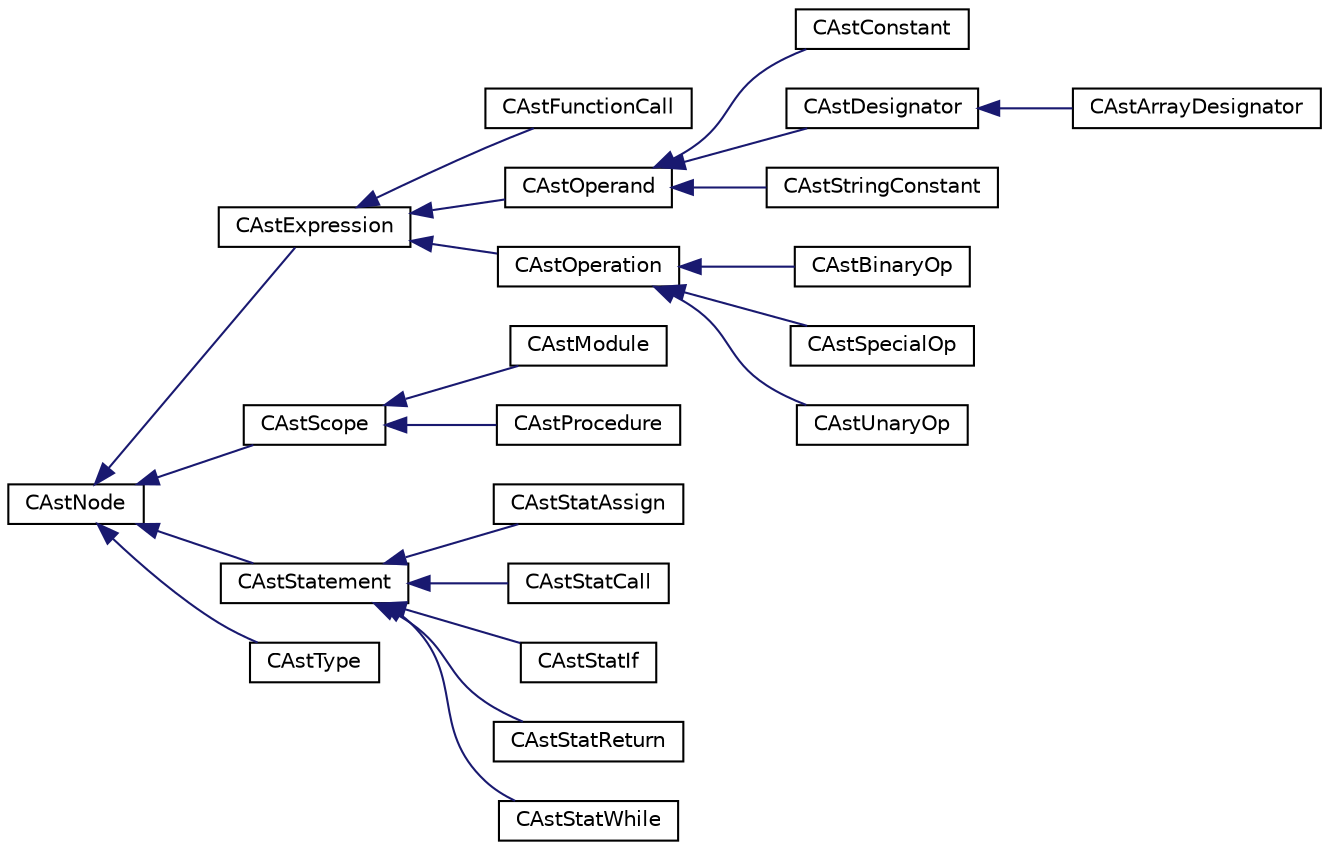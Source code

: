 digraph "Graphical Class Hierarchy"
{
  edge [fontname="Helvetica",fontsize="10",labelfontname="Helvetica",labelfontsize="10"];
  node [fontname="Helvetica",fontsize="10",shape=record];
  rankdir="LR";
  Node0 [label="CAstNode",height=0.2,width=0.4,color="black", fillcolor="white", style="filled",URL="$classCAstNode.html",tooltip="AST base node. "];
  Node0 -> Node1 [dir="back",color="midnightblue",fontsize="10",style="solid",fontname="Helvetica"];
  Node1 [label="CAstExpression",height=0.2,width=0.4,color="black", fillcolor="white", style="filled",URL="$classCAstExpression.html",tooltip="AST expression node. "];
  Node1 -> Node2 [dir="back",color="midnightblue",fontsize="10",style="solid",fontname="Helvetica"];
  Node2 [label="CAstFunctionCall",height=0.2,width=0.4,color="black", fillcolor="white", style="filled",URL="$classCAstFunctionCall.html",tooltip="AST function call node. "];
  Node1 -> Node3 [dir="back",color="midnightblue",fontsize="10",style="solid",fontname="Helvetica"];
  Node3 [label="CAstOperand",height=0.2,width=0.4,color="black", fillcolor="white", style="filled",URL="$classCAstOperand.html",tooltip="AST operand node. "];
  Node3 -> Node4 [dir="back",color="midnightblue",fontsize="10",style="solid",fontname="Helvetica"];
  Node4 [label="CAstConstant",height=0.2,width=0.4,color="black", fillcolor="white", style="filled",URL="$classCAstConstant.html",tooltip="AST constant operand node. "];
  Node3 -> Node5 [dir="back",color="midnightblue",fontsize="10",style="solid",fontname="Helvetica"];
  Node5 [label="CAstDesignator",height=0.2,width=0.4,color="black", fillcolor="white", style="filled",URL="$classCAstDesignator.html",tooltip="AST designator. "];
  Node5 -> Node6 [dir="back",color="midnightblue",fontsize="10",style="solid",fontname="Helvetica"];
  Node6 [label="CAstArrayDesignator",height=0.2,width=0.4,color="black", fillcolor="white", style="filled",URL="$classCAstArrayDesignator.html",tooltip="AST array designator. "];
  Node3 -> Node7 [dir="back",color="midnightblue",fontsize="10",style="solid",fontname="Helvetica"];
  Node7 [label="CAstStringConstant",height=0.2,width=0.4,color="black", fillcolor="white", style="filled",URL="$classCAstStringConstant.html",tooltip="AST string constant operand node. "];
  Node1 -> Node8 [dir="back",color="midnightblue",fontsize="10",style="solid",fontname="Helvetica"];
  Node8 [label="CAstOperation",height=0.2,width=0.4,color="black", fillcolor="white", style="filled",URL="$classCAstOperation.html",tooltip="AST operation node. "];
  Node8 -> Node9 [dir="back",color="midnightblue",fontsize="10",style="solid",fontname="Helvetica"];
  Node9 [label="CAstBinaryOp",height=0.2,width=0.4,color="black", fillcolor="white", style="filled",URL="$classCAstBinaryOp.html",tooltip="AST binary operation node. "];
  Node8 -> Node10 [dir="back",color="midnightblue",fontsize="10",style="solid",fontname="Helvetica"];
  Node10 [label="CAstSpecialOp",height=0.2,width=0.4,color="black", fillcolor="white", style="filled",URL="$classCAstSpecialOp.html",tooltip="AST special operation node. "];
  Node8 -> Node11 [dir="back",color="midnightblue",fontsize="10",style="solid",fontname="Helvetica"];
  Node11 [label="CAstUnaryOp",height=0.2,width=0.4,color="black", fillcolor="white", style="filled",URL="$classCAstUnaryOp.html",tooltip="AST unary operation node. "];
  Node0 -> Node12 [dir="back",color="midnightblue",fontsize="10",style="solid",fontname="Helvetica"];
  Node12 [label="CAstScope",height=0.2,width=0.4,color="black", fillcolor="white", style="filled",URL="$classCAstScope.html",tooltip="AST scope node. "];
  Node12 -> Node13 [dir="back",color="midnightblue",fontsize="10",style="solid",fontname="Helvetica"];
  Node13 [label="CAstModule",height=0.2,width=0.4,color="black", fillcolor="white", style="filled",URL="$classCAstModule.html",tooltip="AST module scope. "];
  Node12 -> Node14 [dir="back",color="midnightblue",fontsize="10",style="solid",fontname="Helvetica"];
  Node14 [label="CAstProcedure",height=0.2,width=0.4,color="black", fillcolor="white", style="filled",URL="$classCAstProcedure.html",tooltip="AST procedure scope. "];
  Node0 -> Node15 [dir="back",color="midnightblue",fontsize="10",style="solid",fontname="Helvetica"];
  Node15 [label="CAstStatement",height=0.2,width=0.4,color="black", fillcolor="white", style="filled",URL="$classCAstStatement.html",tooltip="AST statement node. "];
  Node15 -> Node16 [dir="back",color="midnightblue",fontsize="10",style="solid",fontname="Helvetica"];
  Node16 [label="CAstStatAssign",height=0.2,width=0.4,color="black", fillcolor="white", style="filled",URL="$classCAstStatAssign.html",tooltip="AST assignment statement node. "];
  Node15 -> Node17 [dir="back",color="midnightblue",fontsize="10",style="solid",fontname="Helvetica"];
  Node17 [label="CAstStatCall",height=0.2,width=0.4,color="black", fillcolor="white", style="filled",URL="$classCAstStatCall.html",tooltip="AST procedure call statement node. "];
  Node15 -> Node18 [dir="back",color="midnightblue",fontsize="10",style="solid",fontname="Helvetica"];
  Node18 [label="CAstStatIf",height=0.2,width=0.4,color="black", fillcolor="white", style="filled",URL="$classCAstStatIf.html",tooltip="AST if-else statement node. "];
  Node15 -> Node19 [dir="back",color="midnightblue",fontsize="10",style="solid",fontname="Helvetica"];
  Node19 [label="CAstStatReturn",height=0.2,width=0.4,color="black", fillcolor="white", style="filled",URL="$classCAstStatReturn.html",tooltip="AST return statement node. "];
  Node15 -> Node20 [dir="back",color="midnightblue",fontsize="10",style="solid",fontname="Helvetica"];
  Node20 [label="CAstStatWhile",height=0.2,width=0.4,color="black", fillcolor="white", style="filled",URL="$classCAstStatWhile.html",tooltip="AST while statement node. "];
  Node0 -> Node21 [dir="back",color="midnightblue",fontsize="10",style="solid",fontname="Helvetica"];
  Node21 [label="CAstType",height=0.2,width=0.4,color="black", fillcolor="white", style="filled",URL="$classCAstType.html",tooltip="AST type node. "];
}
